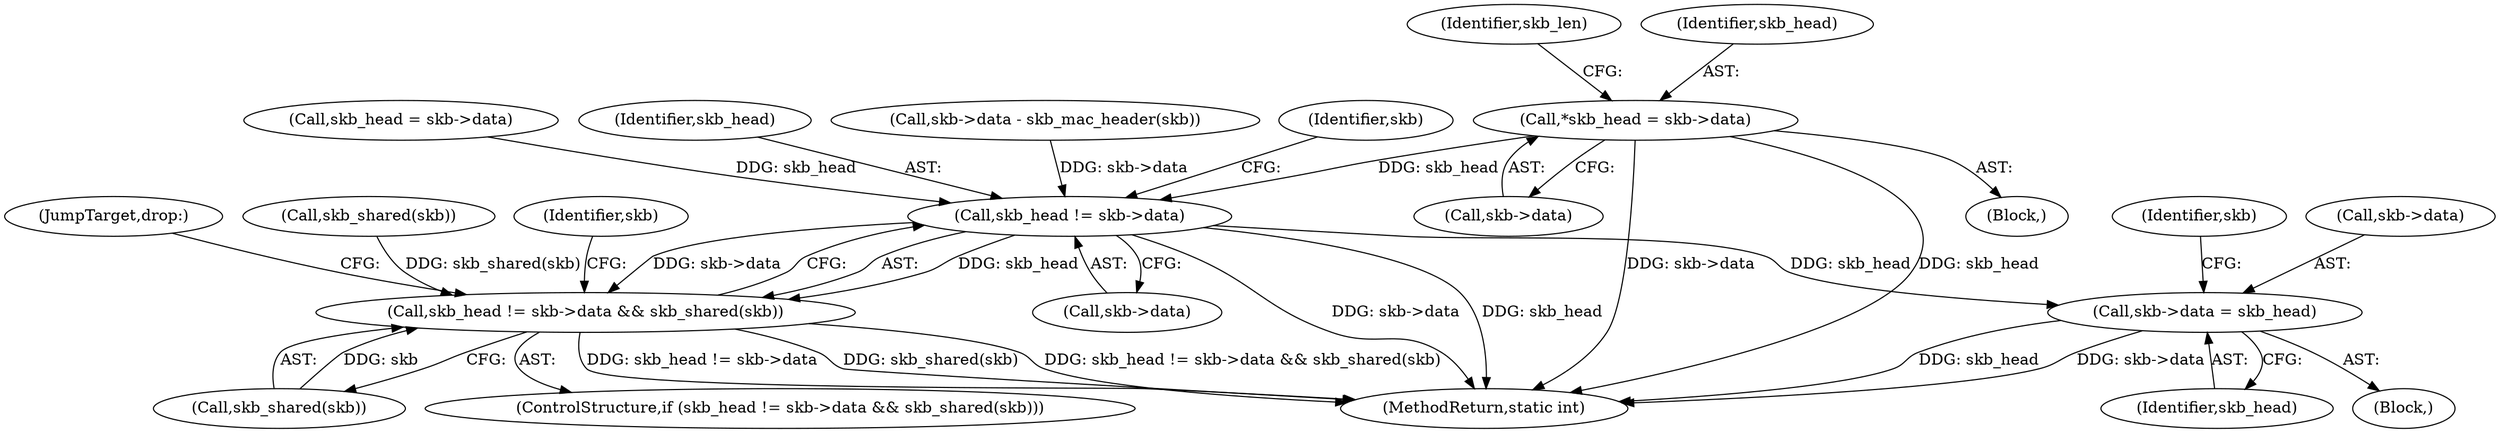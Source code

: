 digraph "0_linux_edbd58be15a957f6a760c4a514cd475217eb97fd@pointer" {
"1000115" [label="(Call,*skb_head = skb->data)"];
"1000969" [label="(Call,skb_head != skb->data)"];
"1000968" [label="(Call,skb_head != skb->data && skb_shared(skb))"];
"1000977" [label="(Call,skb->data = skb_head)"];
"1000977" [label="(Call,skb->data = skb_head)"];
"1000987" [label="(JumpTarget,drop:)"];
"1000374" [label="(Call,skb_head = skb->data)"];
"1000969" [label="(Call,skb_head != skb->data)"];
"1000122" [label="(Identifier,skb_len)"];
"1000971" [label="(Call,skb->data)"];
"1000360" [label="(Call,skb_shared(skb))"];
"1000968" [label="(Call,skb_head != skb->data && skb_shared(skb))"];
"1000117" [label="(Call,skb->data)"];
"1000109" [label="(Block,)"];
"1000967" [label="(ControlStructure,if (skb_head != skb->data && skb_shared(skb)))"];
"1000970" [label="(Identifier,skb_head)"];
"1001022" [label="(MethodReturn,static int)"];
"1000984" [label="(Identifier,skb)"];
"1000200" [label="(Call,skb->data - skb_mac_header(skb))"];
"1000975" [label="(Identifier,skb)"];
"1000979" [label="(Identifier,skb)"];
"1000116" [label="(Identifier,skb_head)"];
"1000976" [label="(Block,)"];
"1000115" [label="(Call,*skb_head = skb->data)"];
"1000974" [label="(Call,skb_shared(skb))"];
"1000978" [label="(Call,skb->data)"];
"1000981" [label="(Identifier,skb_head)"];
"1000115" -> "1000109"  [label="AST: "];
"1000115" -> "1000117"  [label="CFG: "];
"1000116" -> "1000115"  [label="AST: "];
"1000117" -> "1000115"  [label="AST: "];
"1000122" -> "1000115"  [label="CFG: "];
"1000115" -> "1001022"  [label="DDG: skb->data"];
"1000115" -> "1001022"  [label="DDG: skb_head"];
"1000115" -> "1000969"  [label="DDG: skb_head"];
"1000969" -> "1000968"  [label="AST: "];
"1000969" -> "1000971"  [label="CFG: "];
"1000970" -> "1000969"  [label="AST: "];
"1000971" -> "1000969"  [label="AST: "];
"1000975" -> "1000969"  [label="CFG: "];
"1000968" -> "1000969"  [label="CFG: "];
"1000969" -> "1001022"  [label="DDG: skb->data"];
"1000969" -> "1001022"  [label="DDG: skb_head"];
"1000969" -> "1000968"  [label="DDG: skb_head"];
"1000969" -> "1000968"  [label="DDG: skb->data"];
"1000374" -> "1000969"  [label="DDG: skb_head"];
"1000200" -> "1000969"  [label="DDG: skb->data"];
"1000969" -> "1000977"  [label="DDG: skb_head"];
"1000968" -> "1000967"  [label="AST: "];
"1000968" -> "1000974"  [label="CFG: "];
"1000974" -> "1000968"  [label="AST: "];
"1000979" -> "1000968"  [label="CFG: "];
"1000987" -> "1000968"  [label="CFG: "];
"1000968" -> "1001022"  [label="DDG: skb_head != skb->data"];
"1000968" -> "1001022"  [label="DDG: skb_shared(skb)"];
"1000968" -> "1001022"  [label="DDG: skb_head != skb->data && skb_shared(skb)"];
"1000974" -> "1000968"  [label="DDG: skb"];
"1000360" -> "1000968"  [label="DDG: skb_shared(skb)"];
"1000977" -> "1000976"  [label="AST: "];
"1000977" -> "1000981"  [label="CFG: "];
"1000978" -> "1000977"  [label="AST: "];
"1000981" -> "1000977"  [label="AST: "];
"1000984" -> "1000977"  [label="CFG: "];
"1000977" -> "1001022"  [label="DDG: skb_head"];
"1000977" -> "1001022"  [label="DDG: skb->data"];
}
